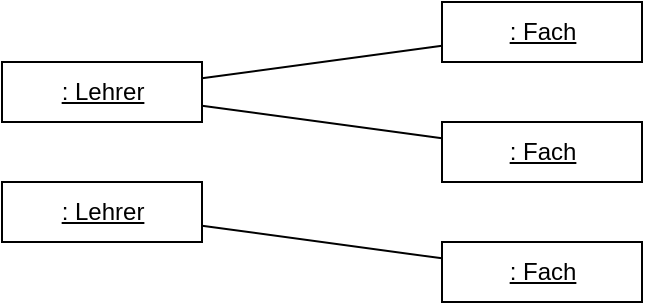 <mxfile version="20.8.21" type="device"><diagram id="IKdcczgC__YtXfX8UIwX" name="Page-1"><mxGraphModel dx="600" dy="323" grid="1" gridSize="10" guides="1" tooltips="1" connect="1" arrows="1" fold="1" page="1" pageScale="1" pageWidth="827" pageHeight="1169" math="0" shadow="0"><root><mxCell id="0"/><mxCell id="1" parent="0"/><mxCell id="m_R6_4stdK32f-bWhgOH-3" value="&lt;u&gt;: Fach&lt;/u&gt;" style="html=1;fontStyle=0" parent="1" vertex="1"><mxGeometry x="320" y="80" width="100" height="30" as="geometry"/></mxCell><mxCell id="m_R6_4stdK32f-bWhgOH-1" value="&lt;u&gt;: Lehrer&lt;/u&gt;" style="html=1;fontStyle=0" parent="1" vertex="1"><mxGeometry x="100" y="110" width="100" height="30" as="geometry"/></mxCell><mxCell id="UR3-a6bYdCyi_I1yDDXr-10" value="&lt;u&gt;: Fach&lt;/u&gt;" style="html=1;fontStyle=0" vertex="1" parent="1"><mxGeometry x="320" y="140" width="100" height="30" as="geometry"/></mxCell><mxCell id="UR3-a6bYdCyi_I1yDDXr-12" value="&lt;u&gt;: Lehrer&lt;/u&gt;" style="html=1;fontStyle=0" vertex="1" parent="1"><mxGeometry x="100" y="170" width="100" height="30" as="geometry"/></mxCell><mxCell id="UR3-a6bYdCyi_I1yDDXr-13" value="" style="endArrow=none;html=1;rounded=0;" edge="1" parent="1" source="m_R6_4stdK32f-bWhgOH-1" target="m_R6_4stdK32f-bWhgOH-3"><mxGeometry width="50" height="50" relative="1" as="geometry"><mxPoint x="260" y="240" as="sourcePoint"/><mxPoint x="310" y="190" as="targetPoint"/></mxGeometry></mxCell><mxCell id="UR3-a6bYdCyi_I1yDDXr-14" value="" style="endArrow=none;html=1;rounded=0;" edge="1" parent="1" source="m_R6_4stdK32f-bWhgOH-1" target="UR3-a6bYdCyi_I1yDDXr-10"><mxGeometry width="50" height="50" relative="1" as="geometry"><mxPoint x="260" y="240" as="sourcePoint"/><mxPoint x="310" y="190" as="targetPoint"/></mxGeometry></mxCell><mxCell id="UR3-a6bYdCyi_I1yDDXr-16" value="" style="endArrow=none;html=1;rounded=0;" edge="1" parent="1" source="UR3-a6bYdCyi_I1yDDXr-12" target="UR3-a6bYdCyi_I1yDDXr-22"><mxGeometry width="50" height="50" relative="1" as="geometry"><mxPoint x="260" y="240" as="sourcePoint"/><mxPoint x="310" y="190" as="targetPoint"/></mxGeometry></mxCell><mxCell id="UR3-a6bYdCyi_I1yDDXr-22" value="&lt;u&gt;: Fach&lt;/u&gt;" style="html=1;fontStyle=0" vertex="1" parent="1"><mxGeometry x="320" y="200" width="100" height="30" as="geometry"/></mxCell></root></mxGraphModel></diagram></mxfile>